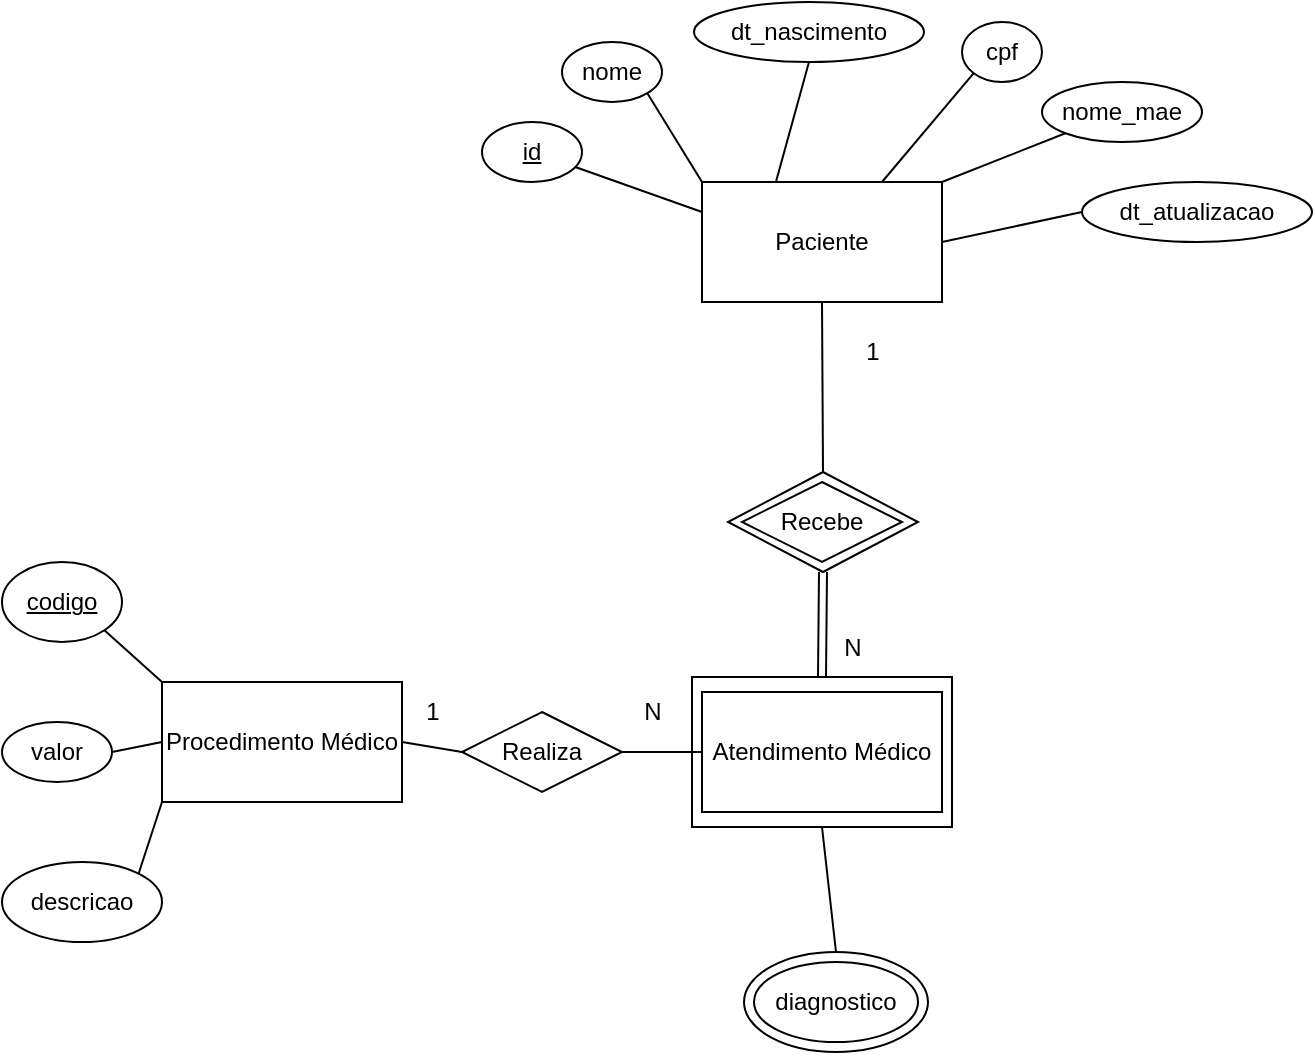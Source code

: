 <mxfile version="21.6.6" type="github">
  <diagram name="Página-1" id="7GLiXIW4Ltg8AP4gAgrD">
    <mxGraphModel dx="1434" dy="758" grid="1" gridSize="10" guides="1" tooltips="1" connect="1" arrows="1" fold="1" page="1" pageScale="1" pageWidth="827" pageHeight="1169" math="0" shadow="0">
      <root>
        <mxCell id="0" />
        <mxCell id="1" parent="0" />
        <mxCell id="m86xBmsgHBHrFJQc2TL2-10" value="" style="ellipse;whiteSpace=wrap;html=1;" vertex="1" parent="1">
          <mxGeometry x="381" y="495" width="92" height="50" as="geometry" />
        </mxCell>
        <mxCell id="m86xBmsgHBHrFJQc2TL2-5" value="" style="rhombus;whiteSpace=wrap;html=1;" vertex="1" parent="1">
          <mxGeometry x="373" y="255" width="95" height="50" as="geometry" />
        </mxCell>
        <mxCell id="m86xBmsgHBHrFJQc2TL2-3" value="" style="rounded=0;whiteSpace=wrap;html=1;" vertex="1" parent="1">
          <mxGeometry x="355" y="357.5" width="130" height="75" as="geometry" />
        </mxCell>
        <mxCell id="72b45UVYJSwFHWQsGIXk-2" value="Paciente" style="rounded=0;whiteSpace=wrap;html=1;" parent="1" vertex="1">
          <mxGeometry x="360" y="110" width="120" height="60" as="geometry" />
        </mxCell>
        <mxCell id="72b45UVYJSwFHWQsGIXk-3" value="&lt;u&gt;id&lt;/u&gt;" style="ellipse;whiteSpace=wrap;html=1;" parent="1" vertex="1">
          <mxGeometry x="250" y="80" width="50" height="30" as="geometry" />
        </mxCell>
        <mxCell id="72b45UVYJSwFHWQsGIXk-4" value="nome" style="ellipse;whiteSpace=wrap;html=1;" parent="1" vertex="1">
          <mxGeometry x="290" y="40" width="50" height="30" as="geometry" />
        </mxCell>
        <mxCell id="72b45UVYJSwFHWQsGIXk-5" value="dt_nascimento" style="ellipse;whiteSpace=wrap;html=1;" parent="1" vertex="1">
          <mxGeometry x="356" y="20" width="115" height="30" as="geometry" />
        </mxCell>
        <mxCell id="72b45UVYJSwFHWQsGIXk-7" value="cpf" style="ellipse;whiteSpace=wrap;html=1;" parent="1" vertex="1">
          <mxGeometry x="490" y="30" width="40" height="30" as="geometry" />
        </mxCell>
        <mxCell id="72b45UVYJSwFHWQsGIXk-8" value="nome_mae" style="ellipse;whiteSpace=wrap;html=1;" parent="1" vertex="1">
          <mxGeometry x="530" y="60" width="80" height="30" as="geometry" />
        </mxCell>
        <mxCell id="72b45UVYJSwFHWQsGIXk-10" value="dt_atualizacao" style="ellipse;whiteSpace=wrap;html=1;" parent="1" vertex="1">
          <mxGeometry x="550" y="110" width="115" height="30" as="geometry" />
        </mxCell>
        <mxCell id="72b45UVYJSwFHWQsGIXk-11" value="" style="endArrow=none;html=1;rounded=0;entryX=0;entryY=0.25;entryDx=0;entryDy=0;" parent="1" source="72b45UVYJSwFHWQsGIXk-3" target="72b45UVYJSwFHWQsGIXk-2" edge="1">
          <mxGeometry width="50" height="50" relative="1" as="geometry">
            <mxPoint x="390" y="420" as="sourcePoint" />
            <mxPoint x="440" y="370" as="targetPoint" />
          </mxGeometry>
        </mxCell>
        <mxCell id="72b45UVYJSwFHWQsGIXk-12" value="" style="endArrow=none;html=1;rounded=0;entryX=0;entryY=0;entryDx=0;entryDy=0;exitX=1;exitY=1;exitDx=0;exitDy=0;" parent="1" source="72b45UVYJSwFHWQsGIXk-4" target="72b45UVYJSwFHWQsGIXk-2" edge="1">
          <mxGeometry width="50" height="50" relative="1" as="geometry">
            <mxPoint x="390" y="420" as="sourcePoint" />
            <mxPoint x="440" y="370" as="targetPoint" />
          </mxGeometry>
        </mxCell>
        <mxCell id="72b45UVYJSwFHWQsGIXk-13" value="" style="endArrow=none;html=1;rounded=0;entryX=0.308;entryY=0;entryDx=0;entryDy=0;entryPerimeter=0;exitX=0.5;exitY=1;exitDx=0;exitDy=0;" parent="1" source="72b45UVYJSwFHWQsGIXk-5" target="72b45UVYJSwFHWQsGIXk-2" edge="1">
          <mxGeometry width="50" height="50" relative="1" as="geometry">
            <mxPoint x="390" y="420" as="sourcePoint" />
            <mxPoint x="440" y="370" as="targetPoint" />
          </mxGeometry>
        </mxCell>
        <mxCell id="72b45UVYJSwFHWQsGIXk-14" value="" style="endArrow=none;html=1;rounded=0;entryX=0.75;entryY=0;entryDx=0;entryDy=0;exitX=0;exitY=1;exitDx=0;exitDy=0;" parent="1" source="72b45UVYJSwFHWQsGIXk-7" target="72b45UVYJSwFHWQsGIXk-2" edge="1">
          <mxGeometry width="50" height="50" relative="1" as="geometry">
            <mxPoint x="390" y="420" as="sourcePoint" />
            <mxPoint x="440" y="370" as="targetPoint" />
          </mxGeometry>
        </mxCell>
        <mxCell id="72b45UVYJSwFHWQsGIXk-15" value="" style="endArrow=none;html=1;rounded=0;entryX=1;entryY=0;entryDx=0;entryDy=0;exitX=0;exitY=1;exitDx=0;exitDy=0;" parent="1" source="72b45UVYJSwFHWQsGIXk-8" target="72b45UVYJSwFHWQsGIXk-2" edge="1">
          <mxGeometry width="50" height="50" relative="1" as="geometry">
            <mxPoint x="390" y="420" as="sourcePoint" />
            <mxPoint x="440" y="370" as="targetPoint" />
          </mxGeometry>
        </mxCell>
        <mxCell id="72b45UVYJSwFHWQsGIXk-16" value="" style="endArrow=none;html=1;rounded=0;entryX=1;entryY=0.5;entryDx=0;entryDy=0;exitX=0;exitY=0.5;exitDx=0;exitDy=0;" parent="1" source="72b45UVYJSwFHWQsGIXk-10" target="72b45UVYJSwFHWQsGIXk-2" edge="1">
          <mxGeometry width="50" height="50" relative="1" as="geometry">
            <mxPoint x="390" y="420" as="sourcePoint" />
            <mxPoint x="440" y="370" as="targetPoint" />
          </mxGeometry>
        </mxCell>
        <mxCell id="72b45UVYJSwFHWQsGIXk-17" value="Procedimento Médico" style="rounded=0;whiteSpace=wrap;html=1;" parent="1" vertex="1">
          <mxGeometry x="90" y="360" width="120" height="60" as="geometry" />
        </mxCell>
        <mxCell id="72b45UVYJSwFHWQsGIXk-18" value="Atendimento Médico" style="rounded=0;whiteSpace=wrap;html=1;" parent="1" vertex="1">
          <mxGeometry x="360" y="365" width="120" height="60" as="geometry" />
        </mxCell>
        <mxCell id="72b45UVYJSwFHWQsGIXk-19" value="&lt;u&gt;codigo&lt;/u&gt;" style="ellipse;whiteSpace=wrap;html=1;" parent="1" vertex="1">
          <mxGeometry x="10" y="300" width="60" height="40" as="geometry" />
        </mxCell>
        <mxCell id="72b45UVYJSwFHWQsGIXk-20" value="descricao" style="ellipse;whiteSpace=wrap;html=1;" parent="1" vertex="1">
          <mxGeometry x="10" y="450" width="80" height="40" as="geometry" />
        </mxCell>
        <mxCell id="72b45UVYJSwFHWQsGIXk-21" value="valor" style="ellipse;whiteSpace=wrap;html=1;" parent="1" vertex="1">
          <mxGeometry x="10" y="380" width="55" height="30" as="geometry" />
        </mxCell>
        <mxCell id="72b45UVYJSwFHWQsGIXk-23" value="" style="endArrow=none;html=1;rounded=0;entryX=0;entryY=0;entryDx=0;entryDy=0;exitX=1;exitY=1;exitDx=0;exitDy=0;" parent="1" source="72b45UVYJSwFHWQsGIXk-19" target="72b45UVYJSwFHWQsGIXk-17" edge="1">
          <mxGeometry width="50" height="50" relative="1" as="geometry">
            <mxPoint x="390" y="420" as="sourcePoint" />
            <mxPoint x="440" y="370" as="targetPoint" />
          </mxGeometry>
        </mxCell>
        <mxCell id="72b45UVYJSwFHWQsGIXk-24" value="" style="endArrow=none;html=1;rounded=0;entryX=0;entryY=0.5;entryDx=0;entryDy=0;exitX=1;exitY=0.5;exitDx=0;exitDy=0;" parent="1" source="72b45UVYJSwFHWQsGIXk-21" target="72b45UVYJSwFHWQsGIXk-17" edge="1">
          <mxGeometry width="50" height="50" relative="1" as="geometry">
            <mxPoint x="390" y="420" as="sourcePoint" />
            <mxPoint x="440" y="370" as="targetPoint" />
          </mxGeometry>
        </mxCell>
        <mxCell id="72b45UVYJSwFHWQsGIXk-25" value="" style="endArrow=none;html=1;rounded=0;entryX=0;entryY=1;entryDx=0;entryDy=0;exitX=1;exitY=0;exitDx=0;exitDy=0;" parent="1" source="72b45UVYJSwFHWQsGIXk-20" target="72b45UVYJSwFHWQsGIXk-17" edge="1">
          <mxGeometry width="50" height="50" relative="1" as="geometry">
            <mxPoint x="390" y="420" as="sourcePoint" />
            <mxPoint x="440" y="370" as="targetPoint" />
          </mxGeometry>
        </mxCell>
        <mxCell id="72b45UVYJSwFHWQsGIXk-26" value="Recebe" style="rhombus;whiteSpace=wrap;html=1;" parent="1" vertex="1">
          <mxGeometry x="380" y="260" width="80" height="40" as="geometry" />
        </mxCell>
        <mxCell id="72b45UVYJSwFHWQsGIXk-27" value="" style="endArrow=none;html=1;rounded=0;exitX=0.5;exitY=1;exitDx=0;exitDy=0;entryX=0.5;entryY=0;entryDx=0;entryDy=0;" parent="1" source="72b45UVYJSwFHWQsGIXk-2" target="m86xBmsgHBHrFJQc2TL2-5" edge="1">
          <mxGeometry width="50" height="50" relative="1" as="geometry">
            <mxPoint x="390" y="420" as="sourcePoint" />
            <mxPoint x="420" y="250" as="targetPoint" />
          </mxGeometry>
        </mxCell>
        <mxCell id="72b45UVYJSwFHWQsGIXk-28" value="" style="endArrow=none;html=1;rounded=0;exitX=0.5;exitY=0;exitDx=0;exitDy=0;shape=link;entryX=0.5;entryY=1;entryDx=0;entryDy=0;" parent="1" source="m86xBmsgHBHrFJQc2TL2-3" target="m86xBmsgHBHrFJQc2TL2-5" edge="1">
          <mxGeometry width="50" height="50" relative="1" as="geometry">
            <mxPoint x="390" y="420" as="sourcePoint" />
            <mxPoint x="420" y="310" as="targetPoint" />
          </mxGeometry>
        </mxCell>
        <mxCell id="72b45UVYJSwFHWQsGIXk-31" value="Realiza" style="rhombus;whiteSpace=wrap;html=1;" parent="1" vertex="1">
          <mxGeometry x="240" y="375" width="80" height="40" as="geometry" />
        </mxCell>
        <mxCell id="72b45UVYJSwFHWQsGIXk-32" value="" style="endArrow=none;html=1;rounded=0;exitX=1;exitY=0.5;exitDx=0;exitDy=0;entryX=0;entryY=0.5;entryDx=0;entryDy=0;" parent="1" source="72b45UVYJSwFHWQsGIXk-31" target="72b45UVYJSwFHWQsGIXk-18" edge="1">
          <mxGeometry width="50" height="50" relative="1" as="geometry">
            <mxPoint x="390" y="420" as="sourcePoint" />
            <mxPoint x="440" y="370" as="targetPoint" />
          </mxGeometry>
        </mxCell>
        <mxCell id="72b45UVYJSwFHWQsGIXk-33" value="" style="endArrow=none;html=1;rounded=0;entryX=0;entryY=0.5;entryDx=0;entryDy=0;" parent="1" target="72b45UVYJSwFHWQsGIXk-31" edge="1">
          <mxGeometry width="50" height="50" relative="1" as="geometry">
            <mxPoint x="210" y="390" as="sourcePoint" />
            <mxPoint x="240" y="390" as="targetPoint" />
          </mxGeometry>
        </mxCell>
        <mxCell id="m86xBmsgHBHrFJQc2TL2-1" value="N" style="text;html=1;align=center;verticalAlign=middle;resizable=0;points=[];autosize=1;strokeColor=none;fillColor=none;" vertex="1" parent="1">
          <mxGeometry x="420" y="327.5" width="30" height="30" as="geometry" />
        </mxCell>
        <mxCell id="m86xBmsgHBHrFJQc2TL2-2" value="1" style="text;html=1;align=center;verticalAlign=middle;resizable=0;points=[];autosize=1;strokeColor=none;fillColor=none;" vertex="1" parent="1">
          <mxGeometry x="430" y="180" width="30" height="30" as="geometry" />
        </mxCell>
        <mxCell id="m86xBmsgHBHrFJQc2TL2-7" value="1" style="text;html=1;align=center;verticalAlign=middle;resizable=0;points=[];autosize=1;strokeColor=none;fillColor=none;" vertex="1" parent="1">
          <mxGeometry x="210" y="360" width="30" height="30" as="geometry" />
        </mxCell>
        <mxCell id="m86xBmsgHBHrFJQc2TL2-8" value="N" style="text;html=1;align=center;verticalAlign=middle;resizable=0;points=[];autosize=1;strokeColor=none;fillColor=none;" vertex="1" parent="1">
          <mxGeometry x="320" y="360" width="30" height="30" as="geometry" />
        </mxCell>
        <mxCell id="m86xBmsgHBHrFJQc2TL2-9" value="diagnostico" style="ellipse;whiteSpace=wrap;html=1;" vertex="1" parent="1">
          <mxGeometry x="386" y="500" width="82" height="40" as="geometry" />
        </mxCell>
        <mxCell id="m86xBmsgHBHrFJQc2TL2-11" value="" style="endArrow=none;html=1;rounded=0;entryX=0.5;entryY=1;entryDx=0;entryDy=0;exitX=0.5;exitY=0;exitDx=0;exitDy=0;" edge="1" parent="1" source="m86xBmsgHBHrFJQc2TL2-10" target="m86xBmsgHBHrFJQc2TL2-3">
          <mxGeometry width="50" height="50" relative="1" as="geometry">
            <mxPoint x="230" y="370" as="sourcePoint" />
            <mxPoint x="280" y="320" as="targetPoint" />
          </mxGeometry>
        </mxCell>
      </root>
    </mxGraphModel>
  </diagram>
</mxfile>
